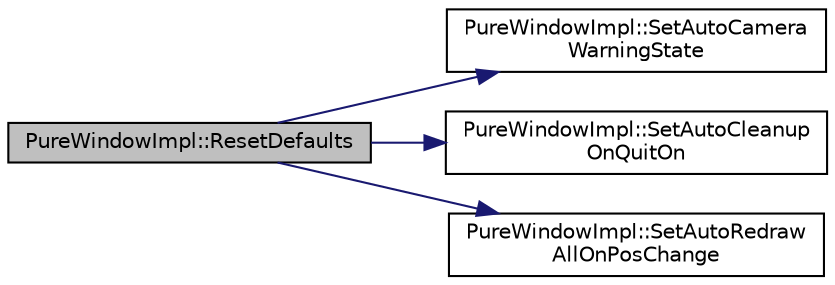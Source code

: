 digraph "PureWindowImpl::ResetDefaults"
{
 // LATEX_PDF_SIZE
  edge [fontname="Helvetica",fontsize="10",labelfontname="Helvetica",labelfontsize="10"];
  node [fontname="Helvetica",fontsize="10",shape=record];
  rankdir="LR";
  Node1 [label="PureWindowImpl::ResetDefaults",height=0.2,width=0.4,color="black", fillcolor="grey75", style="filled", fontcolor="black",tooltip="Resets the default settings."];
  Node1 -> Node2 [color="midnightblue",fontsize="10",style="solid",fontname="Helvetica"];
  Node2 [label="PureWindowImpl::SetAutoCamera\lWarningState",height=0.2,width=0.4,color="black", fillcolor="white", style="filled",URL="$class_pure_window_impl.html#a7e1804a01427f81286214f2b2efe8668",tooltip="Sets whether automatic camera warning on resize is enabled or not."];
  Node1 -> Node3 [color="midnightblue",fontsize="10",style="solid",fontname="Helvetica"];
  Node3 [label="PureWindowImpl::SetAutoCleanup\lOnQuitOn",height=0.2,width=0.4,color="black", fillcolor="white", style="filled",URL="$class_pure_window_impl.html#add90f2e1a625996d7a39b88bb3f7dcac",tooltip="Sets whether automatic cleanup of window on close request is enabled or not."];
  Node1 -> Node4 [color="midnightblue",fontsize="10",style="solid",fontname="Helvetica"];
  Node4 [label="PureWindowImpl::SetAutoRedraw\lAllOnPosChange",height=0.2,width=0.4,color="black", fillcolor="white", style="filled",URL="$class_pure_window_impl.html#a433680bf6cc8f0d8920e4ef26b350eda",tooltip="Sets whether automatic redraw of window contents on position change is enabled or not."];
}
